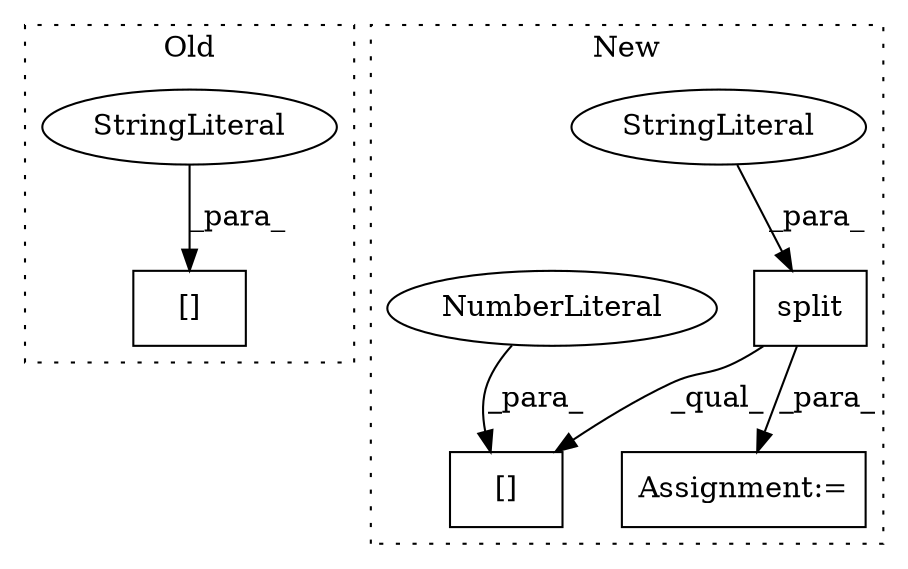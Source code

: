 digraph G {
subgraph cluster0 {
1 [label="[]" a="2" s="214,230" l="9,1" shape="box"];
5 [label="StringLiteral" a="45" s="223" l="7" shape="ellipse"];
label = "Old";
style="dotted";
}
subgraph cluster1 {
2 [label="split" a="32" s="729,739" l="6,1" shape="box"];
3 [label="Assignment:=" a="7" s="750" l="1" shape="box"];
4 [label="StringLiteral" a="45" s="735" l="4" shape="ellipse"];
6 [label="[]" a="2" s="780,788" l="7,1" shape="box"];
7 [label="NumberLiteral" a="34" s="787" l="1" shape="ellipse"];
label = "New";
style="dotted";
}
2 -> 3 [label="_para_"];
2 -> 6 [label="_qual_"];
4 -> 2 [label="_para_"];
5 -> 1 [label="_para_"];
7 -> 6 [label="_para_"];
}